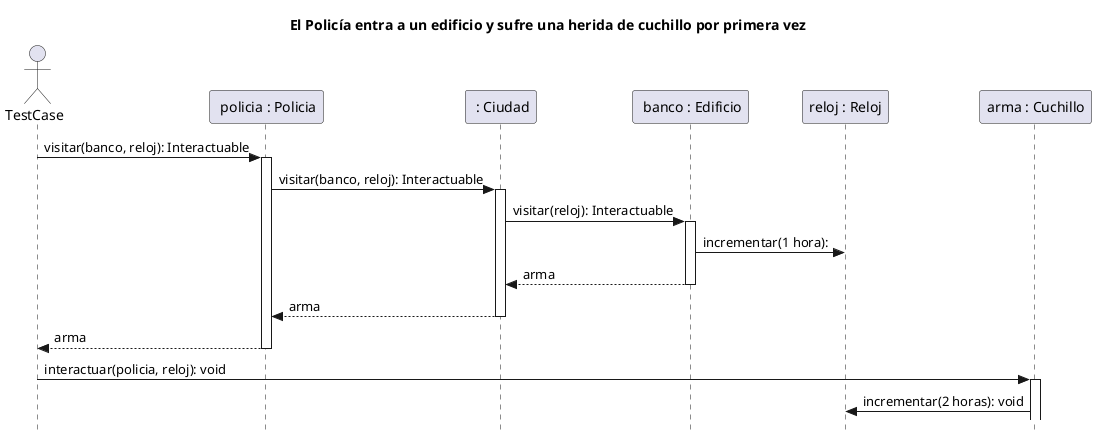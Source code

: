 @startuml
skinparam style strictuml
title:  El Policía entra a un edificio y sufre una herida de cuchillo por primera vez
actor TestCase

participant " policia : Policia" as policia
participant " : Ciudad" as ciudad
participant " banco : Edificio" as banco
participant "reloj : Reloj" as reloj
participant "arma : Cuchillo" as arma

TestCase -> policia: visitar(banco, reloj): Interactuable
activate policia
policia -> ciudad: visitar(banco, reloj): Interactuable
activate ciudad
ciudad -> banco: visitar(reloj): Interactuable
activate banco
banco -> reloj: incrementar(1 hora):
return arma
return arma
return arma
TestCase -> arma: interactuar(policia, reloj): void
activate arma
arma -> reloj: incrementar(2 horas): void

@enduml
